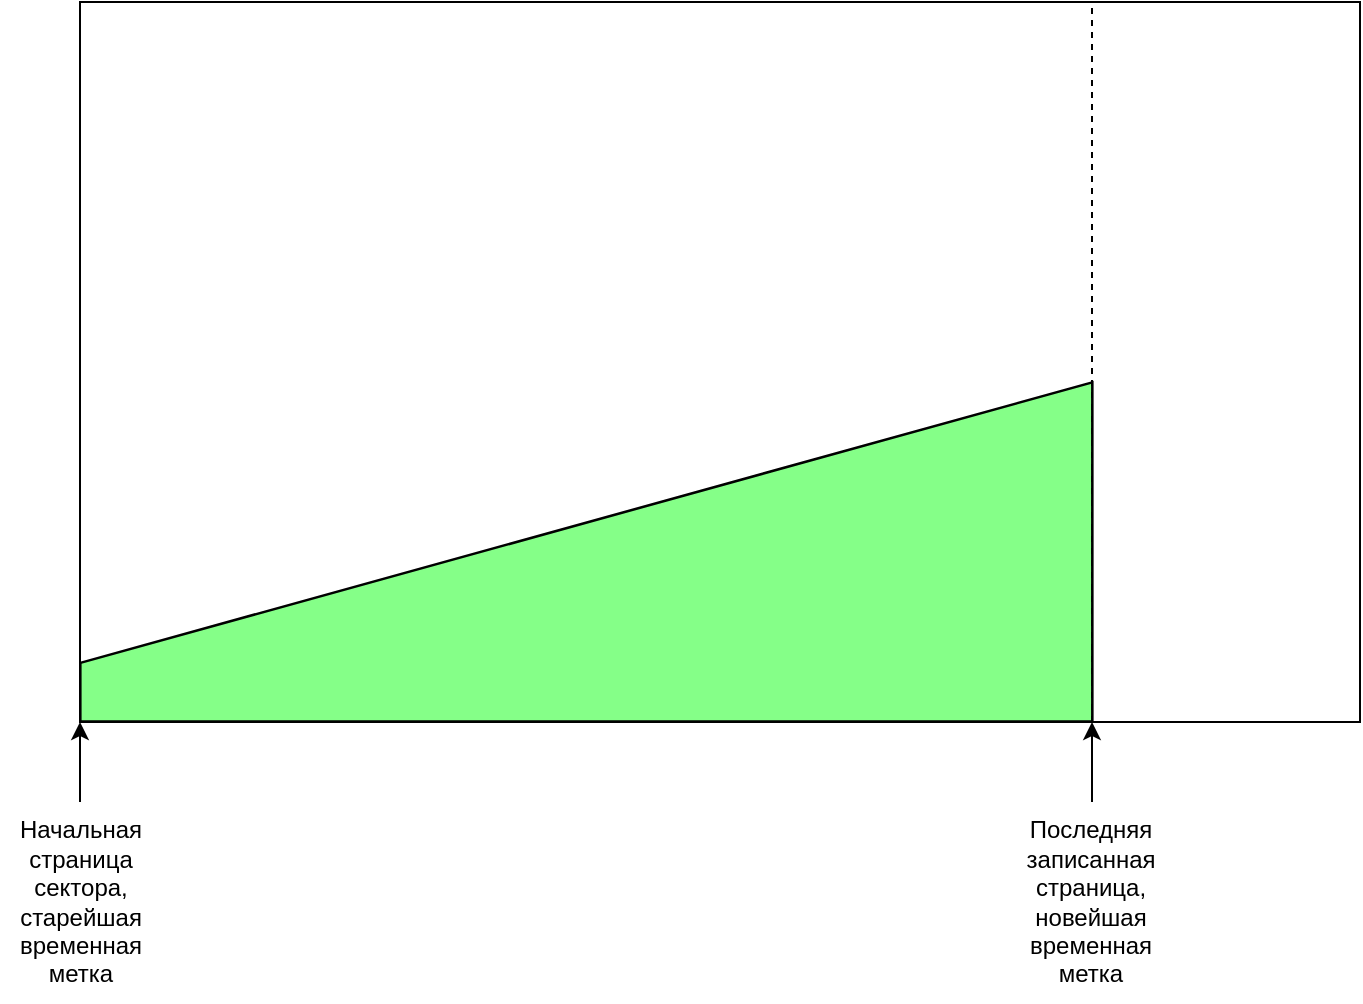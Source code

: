 <mxfile version="24.7.17" pages="2">
  <diagram id="XqnZwgFz175NEXh2xCFe" name="case-1-and-2">
    <mxGraphModel dx="1434" dy="2013" grid="1" gridSize="10" guides="1" tooltips="1" connect="1" arrows="1" fold="1" page="1" pageScale="1" pageWidth="827" pageHeight="1169" math="0" shadow="0">
      <root>
        <mxCell id="0" />
        <mxCell id="1" parent="0" />
        <mxCell id="X2vup6cPQpd2QpsNCTP6-1" value="" style="group" parent="1" vertex="1" connectable="0">
          <mxGeometry x="74" y="-834" width="680" height="500" as="geometry" />
        </mxCell>
        <mxCell id="Emm0AjTUyxtvFmCuQj5J-19" value="" style="endArrow=classic;html=1;rounded=0;" parent="X2vup6cPQpd2QpsNCTP6-1" edge="1">
          <mxGeometry width="50" height="50" relative="1" as="geometry">
            <mxPoint x="40" y="400" as="sourcePoint" />
            <mxPoint x="40" y="360" as="targetPoint" />
          </mxGeometry>
        </mxCell>
        <mxCell id="Emm0AjTUyxtvFmCuQj5J-7" value="" style="rounded=0;whiteSpace=wrap;html=1;fillColor=none;movable=1;resizable=1;rotatable=1;deletable=1;editable=1;locked=0;connectable=1;" parent="X2vup6cPQpd2QpsNCTP6-1" vertex="1">
          <mxGeometry x="40" width="640" height="360" as="geometry" />
        </mxCell>
        <mxCell id="Emm0AjTUyxtvFmCuQj5J-20" value="Начальная &lt;br&gt;страница&lt;div&gt;сектора,&lt;br&gt;старейшая &lt;br&gt;временная &lt;br&gt;метка&lt;/div&gt;" style="text;html=1;align=center;verticalAlign=middle;resizable=0;points=[];autosize=1;strokeColor=none;fillColor=none;" parent="X2vup6cPQpd2QpsNCTP6-1" vertex="1">
          <mxGeometry y="400" width="80" height="100" as="geometry" />
        </mxCell>
        <mxCell id="Emm0AjTUyxtvFmCuQj5J-24" value="Последняя&lt;div&gt;записанная&lt;br&gt;страница,&lt;br&gt;новейшая&lt;br&gt;временная &lt;br&gt;метка&lt;/div&gt;" style="text;html=1;align=center;verticalAlign=middle;resizable=0;points=[];autosize=1;strokeColor=none;fillColor=none;" parent="X2vup6cPQpd2QpsNCTP6-1" vertex="1">
          <mxGeometry x="500" y="400" width="90" height="100" as="geometry" />
        </mxCell>
        <mxCell id="Emm0AjTUyxtvFmCuQj5J-26" value="" style="endArrow=classic;html=1;rounded=0;" parent="X2vup6cPQpd2QpsNCTP6-1" edge="1">
          <mxGeometry width="50" height="50" relative="1" as="geometry">
            <mxPoint x="546" y="400" as="sourcePoint" />
            <mxPoint x="546" y="360" as="targetPoint" />
          </mxGeometry>
        </mxCell>
        <mxCell id="biPYUsunt3yd7QxXtdDv-12" value="" style="shape=image;verticalLabelPosition=bottom;labelBackgroundColor=default;verticalAlign=top;aspect=fixed;imageAspect=0;image=data:image/svg+xml,PHN2ZyB4bWxucz0iaHR0cDovL3d3dy53My5vcmcvMjAwMC9zdmciIHZpZXdCb3g9IjAgMCA1MDAgNTAwIj4mI3hhOyAgPHBhdGggZD0iTSAwLjEyNCAzNjIuMjIyIEwgMC4xMjQgMzg1LjE2NiBMIDM5NS40NDMgMzg1LjE2NiBMIDM5NS40NDMgMjUyLjY1NCBMIDAuMTI0IDM2Mi4yMjIgWiIgc3R5bGU9InN0cm9rZTogcmdiKDAsIDAsIDApOyBmaWxsOiByZ2IoMTMzLCAyNTUsIDEzNik7Ii8+JiN4YTs8L3N2Zz4=;clipPath=inset(47.67% 0% 22% 0%);" parent="X2vup6cPQpd2QpsNCTP6-1" vertex="1">
          <mxGeometry x="40" y="171.87" width="640" height="194.133" as="geometry" />
        </mxCell>
        <mxCell id="biPYUsunt3yd7QxXtdDv-1" value="" style="endArrow=none;dashed=1;html=1;rounded=0;entryX=0.5;entryY=0;entryDx=0;entryDy=0;exitX=0.5;exitY=1;exitDx=0;exitDy=0;" parent="X2vup6cPQpd2QpsNCTP6-1" edge="1">
          <mxGeometry width="50" height="50" relative="1" as="geometry">
            <mxPoint x="546" y="360" as="sourcePoint" />
            <mxPoint x="546" as="targetPoint" />
          </mxGeometry>
        </mxCell>
      </root>
    </mxGraphModel>
  </diagram>
  <diagram id="oP4IcI_jmR9X5w_faosy" name="case-3-and-4">
    <mxGraphModel dx="1434" dy="2013" grid="1" gridSize="10" guides="1" tooltips="1" connect="1" arrows="1" fold="1" page="1" pageScale="1" pageWidth="827" pageHeight="1169" math="0" shadow="0">
      <root>
        <mxCell id="0" />
        <mxCell id="1" parent="0" />
        <mxCell id="rWgzZmzAKh6fUq2oFVpN-1" value="" style="group" parent="1" vertex="1" connectable="0">
          <mxGeometry x="53" y="-835" width="720" height="500" as="geometry" />
        </mxCell>
        <mxCell id="rneXIbVoSt0Gc4stsIPm-1" value="" style="rounded=0;whiteSpace=wrap;html=1;fillColor=none;movable=1;resizable=1;rotatable=1;deletable=1;editable=1;locked=0;connectable=1;" parent="rWgzZmzAKh6fUq2oFVpN-1" vertex="1">
          <mxGeometry x="40" width="640" height="360" as="geometry" />
        </mxCell>
        <mxCell id="rneXIbVoSt0Gc4stsIPm-2" value="" style="endArrow=classic;html=1;rounded=0;" parent="rWgzZmzAKh6fUq2oFVpN-1" edge="1">
          <mxGeometry width="50" height="50" relative="1" as="geometry">
            <mxPoint x="39" y="400" as="sourcePoint" />
            <mxPoint x="39" y="360" as="targetPoint" />
          </mxGeometry>
        </mxCell>
        <mxCell id="rneXIbVoSt0Gc4stsIPm-3" value="" style="endArrow=classic;html=1;rounded=0;" parent="rWgzZmzAKh6fUq2oFVpN-1" edge="1">
          <mxGeometry width="50" height="50" relative="1" as="geometry">
            <mxPoint x="347" y="400" as="sourcePoint" />
            <mxPoint x="347" y="360" as="targetPoint" />
          </mxGeometry>
        </mxCell>
        <mxCell id="rneXIbVoSt0Gc4stsIPm-4" value="" style="endArrow=classic;html=1;rounded=0;" parent="rWgzZmzAKh6fUq2oFVpN-1" edge="1">
          <mxGeometry width="50" height="50" relative="1" as="geometry">
            <mxPoint x="679.43" y="400" as="sourcePoint" />
            <mxPoint x="679.43" y="360" as="targetPoint" />
          </mxGeometry>
        </mxCell>
        <mxCell id="rneXIbVoSt0Gc4stsIPm-5" value="Начальная &lt;br&gt;страница&lt;div&gt;сектора&lt;/div&gt;" style="text;html=1;align=center;verticalAlign=middle;resizable=0;points=[];autosize=1;strokeColor=none;fillColor=none;" parent="rWgzZmzAKh6fUq2oFVpN-1" vertex="1">
          <mxGeometry y="400" width="80" height="60" as="geometry" />
        </mxCell>
        <mxCell id="rneXIbVoSt0Gc4stsIPm-6" value="Последняя&lt;div&gt;записанная&lt;br&gt;страница,&lt;br&gt;новейшая&lt;br&gt;временная &lt;br&gt;метка&lt;/div&gt;" style="text;html=1;align=center;verticalAlign=middle;resizable=0;points=[];autosize=1;strokeColor=none;fillColor=none;" parent="rWgzZmzAKh6fUq2oFVpN-1" vertex="1">
          <mxGeometry x="305" y="400" width="90" height="100" as="geometry" />
        </mxCell>
        <mxCell id="rneXIbVoSt0Gc4stsIPm-7" value="Последняя&lt;br&gt;страница&lt;div&gt;сектора&lt;/div&gt;" style="text;html=1;align=center;verticalAlign=middle;resizable=0;points=[];autosize=1;strokeColor=none;fillColor=none;" parent="rWgzZmzAKh6fUq2oFVpN-1" vertex="1">
          <mxGeometry x="640" y="400" width="80" height="60" as="geometry" />
        </mxCell>
        <mxCell id="rneXIbVoSt0Gc4stsIPm-8" value="" style="endArrow=classic;html=1;rounded=0;entryX=0.301;entryY=1.002;entryDx=0;entryDy=0;entryPerimeter=0;" parent="rWgzZmzAKh6fUq2oFVpN-1" edge="1">
          <mxGeometry width="50" height="50" relative="1" as="geometry">
            <mxPoint x="475" y="400" as="sourcePoint" />
            <mxPoint x="347.64" y="360.72" as="targetPoint" />
          </mxGeometry>
        </mxCell>
        <mxCell id="rneXIbVoSt0Gc4stsIPm-9" value="&lt;div&gt;Старейшая&lt;br&gt;временная &lt;br&gt;метка&lt;/div&gt;" style="text;html=1;align=center;verticalAlign=middle;resizable=0;points=[];autosize=1;strokeColor=none;fillColor=none;" parent="rWgzZmzAKh6fUq2oFVpN-1" vertex="1">
          <mxGeometry x="430" y="400" width="90" height="60" as="geometry" />
        </mxCell>
        <mxCell id="rneXIbVoSt0Gc4stsIPm-10" value="" style="shape=image;verticalLabelPosition=bottom;labelBackgroundColor=default;verticalAlign=top;aspect=fixed;imageAspect=0;image=data:image/svg+xml,PHN2ZyB4bWxucz0iaHR0cDovL3d3dy53My5vcmcvMjAwMC9zdmciIHZpZXdCb3g9IjAgMCA1MDAgNTAwIj4mI3hhOyAgPHBhdGggZD0iTSAwIDIwMi4zMDEgTCAwIDM2NC4yMzUgTCA1MDAgMzY0LjIzNSBMIDUwMCAyMDIuMTk3IEwgMjM5Ljc0OCAyNzQuMzI5IEwgMjM5Ljc0OCAxMzUuNzY1IEwgMCAyMDIuMzAxIFoiIHN0eWxlPSJzdHJva2U6IHJnYigwLCAwLCAwKTsgZmlsbDogcmdiKDEzMywgMjU1LCAxMzYpOyIvPiYjeGE7PC9zdmc+;clipPath=inset(23.67% 0% 25% 0%);" parent="rWgzZmzAKh6fUq2oFVpN-1" vertex="1">
          <mxGeometry x="40" y="45" width="640" height="328.533" as="geometry" />
        </mxCell>
        <mxCell id="rneXIbVoSt0Gc4stsIPm-11" value="" style="endArrow=none;dashed=1;html=1;rounded=0;" parent="rWgzZmzAKh6fUq2oFVpN-1" edge="1">
          <mxGeometry width="50" height="50" relative="1" as="geometry">
            <mxPoint x="347" y="360" as="sourcePoint" />
            <mxPoint x="347" as="targetPoint" />
          </mxGeometry>
        </mxCell>
        <mxCell id="rneXIbVoSt0Gc4stsIPm-12" value="" style="endArrow=none;dashed=1;html=1;rounded=0;entryX=0.999;entryY=0.326;entryDx=0;entryDy=0;entryPerimeter=0;exitX=-0.001;exitY=0.328;exitDx=0;exitDy=0;exitPerimeter=0;" parent="rWgzZmzAKh6fUq2oFVpN-1" source="rneXIbVoSt0Gc4stsIPm-10" target="rneXIbVoSt0Gc4stsIPm-10" edge="1">
          <mxGeometry width="50" height="50" relative="1" as="geometry">
            <mxPoint x="-20" y="180" as="sourcePoint" />
            <mxPoint x="700" y="140" as="targetPoint" />
          </mxGeometry>
        </mxCell>
      </root>
    </mxGraphModel>
  </diagram>
</mxfile>
